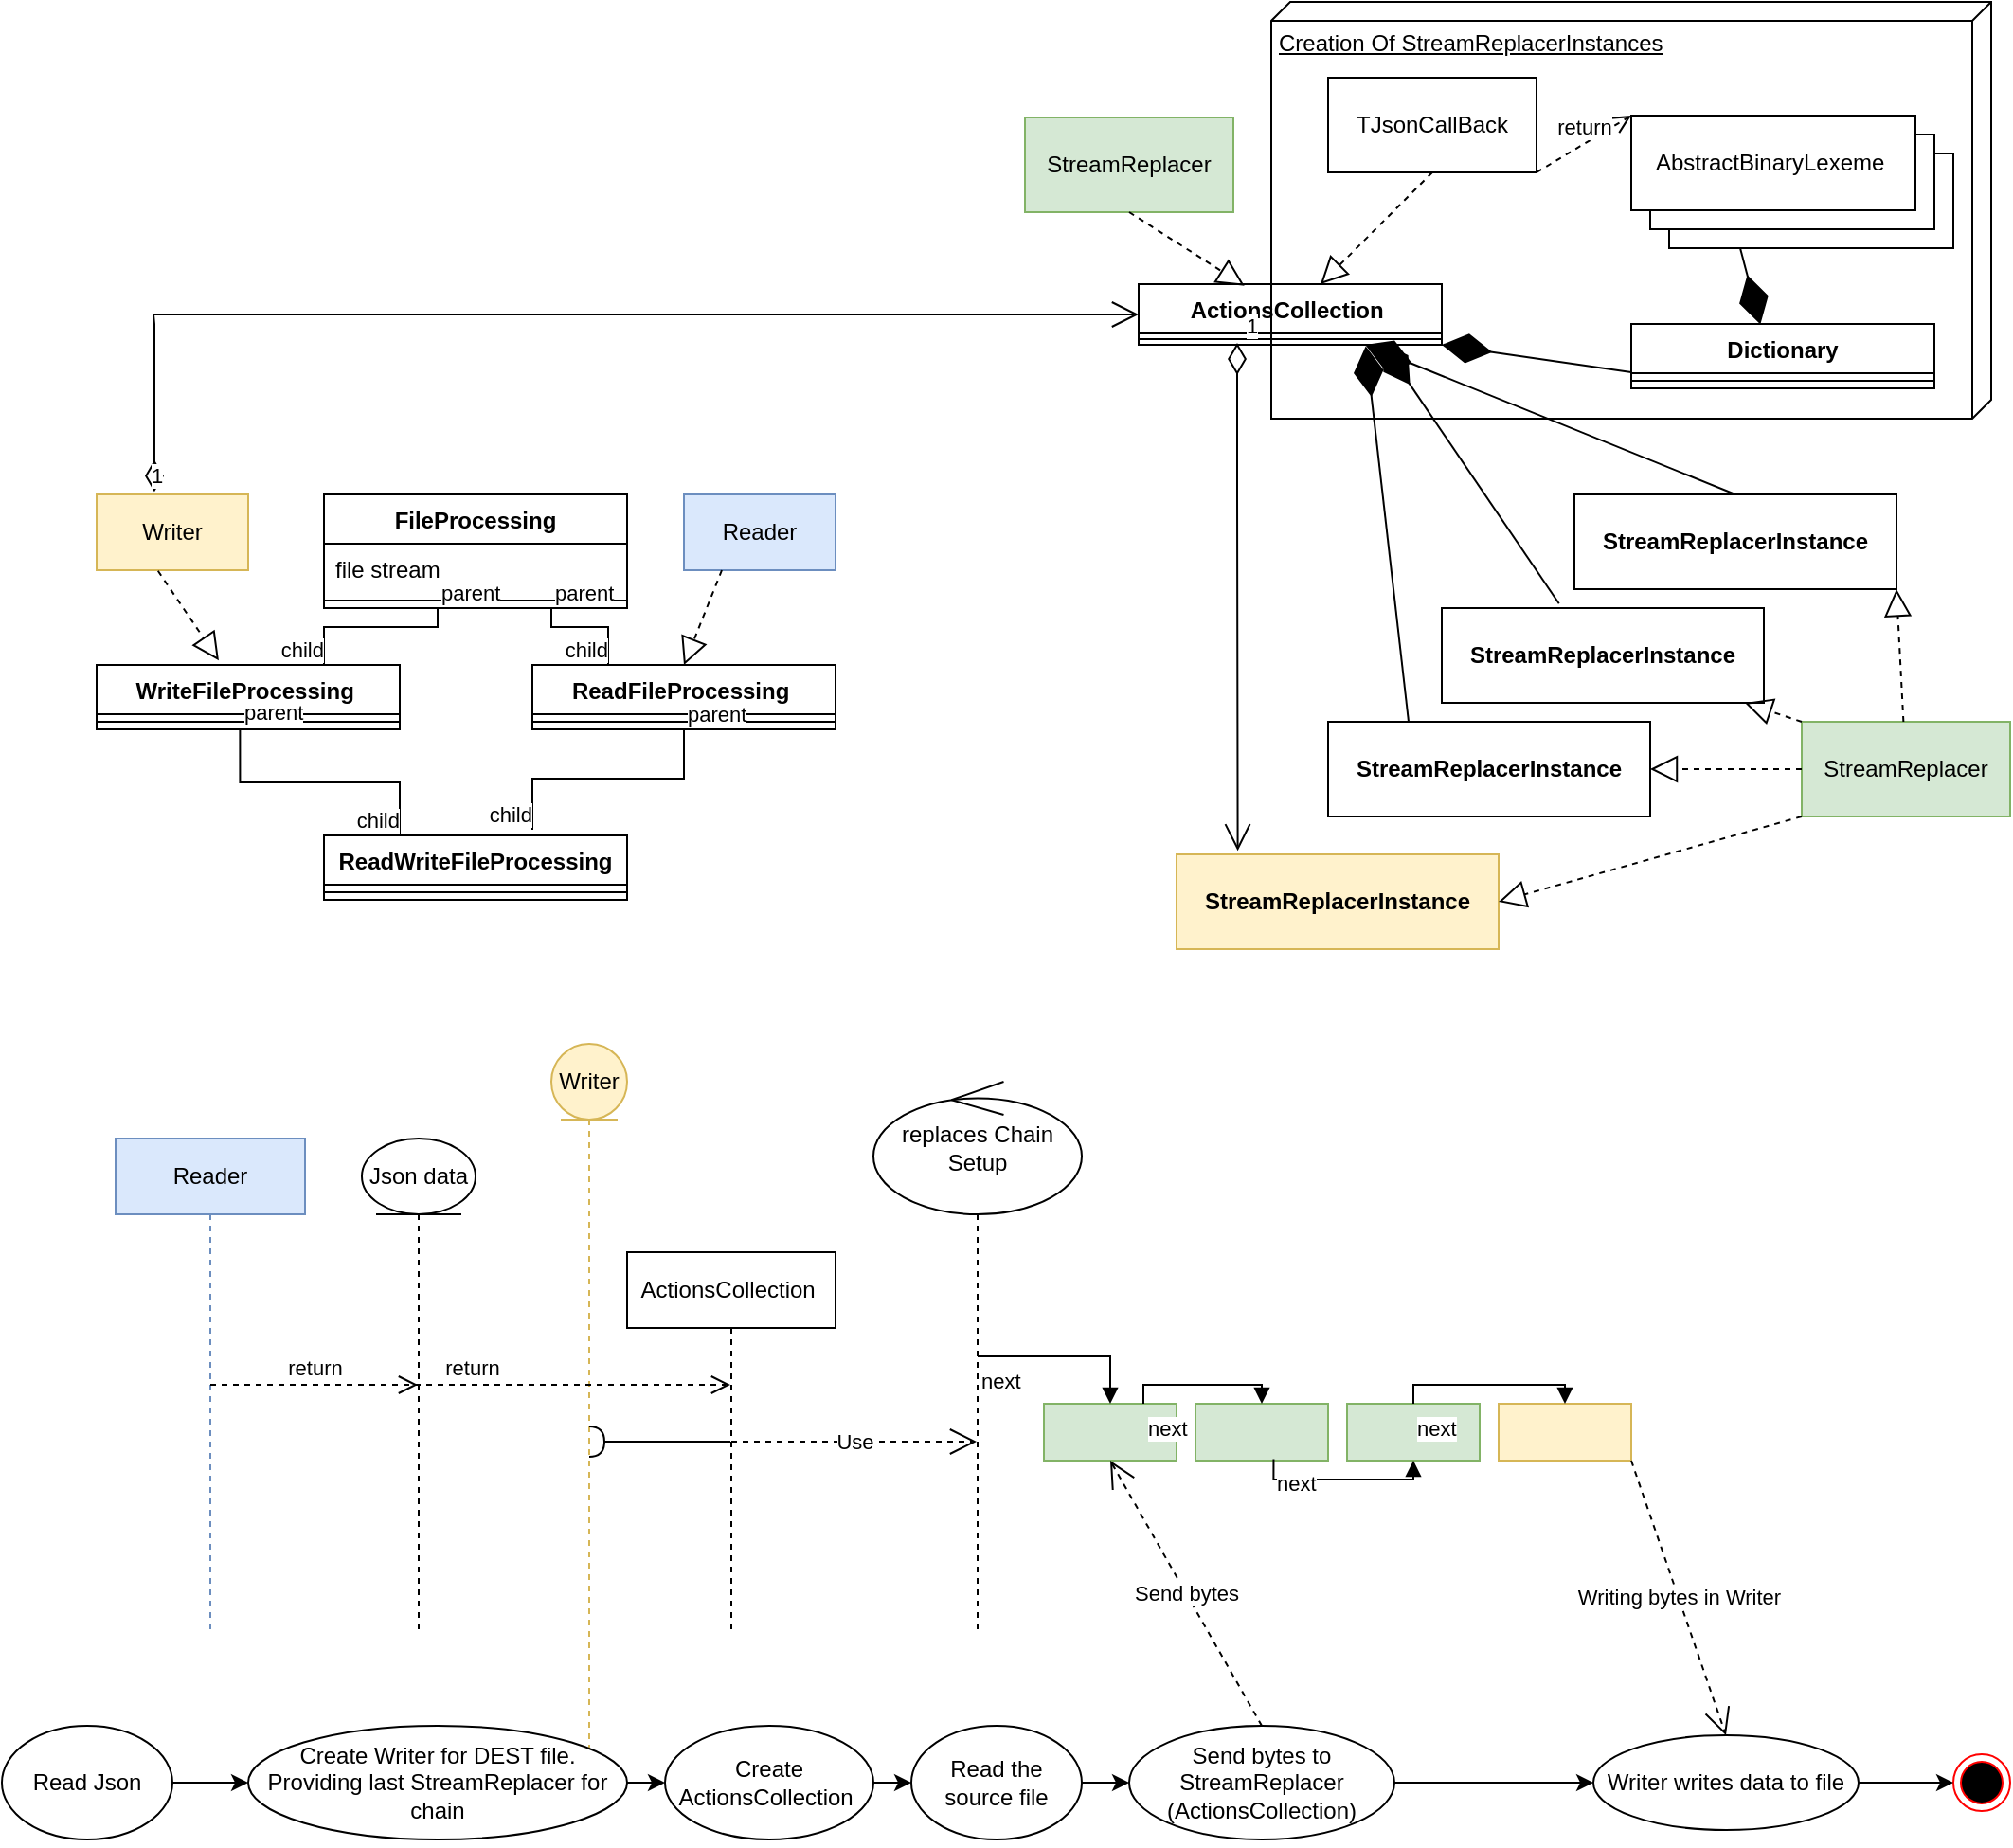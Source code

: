 <mxfile version="22.1.21" type="device">
  <diagram name="Page-1" id="eM-XBLeqtALRTBNZReLJ">
    <mxGraphModel dx="2625" dy="1325" grid="1" gridSize="10" guides="1" tooltips="1" connect="1" arrows="1" fold="1" page="1" pageScale="1" pageWidth="850" pageHeight="1100" math="0" shadow="0">
      <root>
        <mxCell id="0" />
        <mxCell id="1" parent="0" />
        <mxCell id="OKsubkH73d3Ot5aWKX_9-1" value="ActionsCollection&amp;nbsp;" style="swimlane;fontStyle=1;align=center;verticalAlign=top;childLayout=stackLayout;horizontal=1;startSize=26;horizontalStack=0;resizeParent=1;resizeParentMax=0;resizeLast=0;collapsible=1;marginBottom=0;whiteSpace=wrap;html=1;" vertex="1" parent="1">
          <mxGeometry x="650" y="209" width="160" height="32" as="geometry" />
        </mxCell>
        <mxCell id="OKsubkH73d3Ot5aWKX_9-3" value="" style="line;strokeWidth=1;fillColor=none;align=left;verticalAlign=middle;spacingTop=-1;spacingLeft=3;spacingRight=3;rotatable=0;labelPosition=right;points=[];portConstraint=eastwest;strokeColor=inherit;" vertex="1" parent="OKsubkH73d3Ot5aWKX_9-1">
          <mxGeometry y="26" width="160" height="6" as="geometry" />
        </mxCell>
        <mxCell id="OKsubkH73d3Ot5aWKX_9-54" value="FileProcessing" style="swimlane;fontStyle=1;align=center;verticalAlign=top;childLayout=stackLayout;horizontal=1;startSize=26;horizontalStack=0;resizeParent=1;resizeParentMax=0;resizeLast=0;collapsible=1;marginBottom=0;whiteSpace=wrap;html=1;" vertex="1" parent="1">
          <mxGeometry x="220" y="320" width="160" height="60" as="geometry" />
        </mxCell>
        <mxCell id="OKsubkH73d3Ot5aWKX_9-55" value="file stream" style="text;strokeColor=none;fillColor=none;align=left;verticalAlign=top;spacingLeft=4;spacingRight=4;overflow=hidden;rotatable=0;points=[[0,0.5],[1,0.5]];portConstraint=eastwest;whiteSpace=wrap;html=1;" vertex="1" parent="OKsubkH73d3Ot5aWKX_9-54">
          <mxGeometry y="26" width="160" height="26" as="geometry" />
        </mxCell>
        <mxCell id="OKsubkH73d3Ot5aWKX_9-56" value="" style="line;strokeWidth=1;fillColor=none;align=left;verticalAlign=middle;spacingTop=-1;spacingLeft=3;spacingRight=3;rotatable=0;labelPosition=right;points=[];portConstraint=eastwest;strokeColor=inherit;" vertex="1" parent="OKsubkH73d3Ot5aWKX_9-54">
          <mxGeometry y="52" width="160" height="8" as="geometry" />
        </mxCell>
        <mxCell id="OKsubkH73d3Ot5aWKX_9-5" value="StreamReplacer" style="html=1;whiteSpace=wrap;fillColor=#d5e8d4;strokeColor=#82b366;" vertex="1" parent="1">
          <mxGeometry x="590" y="121" width="110" height="50" as="geometry" />
        </mxCell>
        <mxCell id="OKsubkH73d3Ot5aWKX_9-6" value="TJsonCallBack" style="html=1;whiteSpace=wrap;" vertex="1" parent="1">
          <mxGeometry x="750" y="100" width="110" height="50" as="geometry" />
        </mxCell>
        <mxCell id="OKsubkH73d3Ot5aWKX_9-11" value="Writer" style="html=1;whiteSpace=wrap;fillColor=#fff2cc;strokeColor=#d6b656;" vertex="1" parent="1">
          <mxGeometry x="100" y="320" width="80" height="40" as="geometry" />
        </mxCell>
        <mxCell id="OKsubkH73d3Ot5aWKX_9-12" value="Reader" style="html=1;whiteSpace=wrap;fillColor=#dae8fc;strokeColor=#6c8ebf;" vertex="1" parent="1">
          <mxGeometry x="410" y="320" width="80" height="40" as="geometry" />
        </mxCell>
        <mxCell id="OKsubkH73d3Ot5aWKX_9-17" value="ReadFileProcessing&amp;nbsp;" style="swimlane;fontStyle=1;align=center;verticalAlign=top;childLayout=stackLayout;horizontal=1;startSize=26;horizontalStack=0;resizeParent=1;resizeParentMax=0;resizeLast=0;collapsible=1;marginBottom=0;whiteSpace=wrap;html=1;" vertex="1" parent="1">
          <mxGeometry x="330" y="410" width="160" height="34" as="geometry" />
        </mxCell>
        <mxCell id="OKsubkH73d3Ot5aWKX_9-19" value="" style="line;strokeWidth=1;fillColor=none;align=left;verticalAlign=middle;spacingTop=-1;spacingLeft=3;spacingRight=3;rotatable=0;labelPosition=right;points=[];portConstraint=eastwest;strokeColor=inherit;" vertex="1" parent="OKsubkH73d3Ot5aWKX_9-17">
          <mxGeometry y="26" width="160" height="8" as="geometry" />
        </mxCell>
        <mxCell id="OKsubkH73d3Ot5aWKX_9-21" value="WriteFileProcessing&amp;nbsp;" style="swimlane;fontStyle=1;align=center;verticalAlign=top;childLayout=stackLayout;horizontal=1;startSize=26;horizontalStack=0;resizeParent=1;resizeParentMax=0;resizeLast=0;collapsible=1;marginBottom=0;whiteSpace=wrap;html=1;" vertex="1" parent="1">
          <mxGeometry x="100" y="410" width="160" height="34" as="geometry" />
        </mxCell>
        <mxCell id="OKsubkH73d3Ot5aWKX_9-22" value="" style="line;strokeWidth=1;fillColor=none;align=left;verticalAlign=middle;spacingTop=-1;spacingLeft=3;spacingRight=3;rotatable=0;labelPosition=right;points=[];portConstraint=eastwest;strokeColor=inherit;" vertex="1" parent="OKsubkH73d3Ot5aWKX_9-21">
          <mxGeometry y="26" width="160" height="8" as="geometry" />
        </mxCell>
        <mxCell id="OKsubkH73d3Ot5aWKX_9-32" value="" style="endArrow=block;dashed=1;endFill=0;endSize=12;html=1;rounded=0;exitX=0.405;exitY=1.01;exitDx=0;exitDy=0;exitPerimeter=0;entryX=0.403;entryY=-0.071;entryDx=0;entryDy=0;entryPerimeter=0;" edge="1" parent="1" source="OKsubkH73d3Ot5aWKX_9-11" target="OKsubkH73d3Ot5aWKX_9-21">
          <mxGeometry width="160" relative="1" as="geometry">
            <mxPoint x="30" y="420" as="sourcePoint" />
            <mxPoint x="190" y="420" as="targetPoint" />
          </mxGeometry>
        </mxCell>
        <mxCell id="OKsubkH73d3Ot5aWKX_9-33" value="" style="endArrow=block;dashed=1;endFill=0;endSize=12;html=1;rounded=0;exitX=0.25;exitY=1;exitDx=0;exitDy=0;entryX=0.5;entryY=0;entryDx=0;entryDy=0;" edge="1" parent="1" source="OKsubkH73d3Ot5aWKX_9-12" target="OKsubkH73d3Ot5aWKX_9-17">
          <mxGeometry width="160" relative="1" as="geometry">
            <mxPoint x="30" y="420" as="sourcePoint" />
            <mxPoint x="190" y="420" as="targetPoint" />
          </mxGeometry>
        </mxCell>
        <mxCell id="OKsubkH73d3Ot5aWKX_9-36" value="ReadWriteFileProcessing" style="swimlane;fontStyle=1;align=center;verticalAlign=top;childLayout=stackLayout;horizontal=1;startSize=26;horizontalStack=0;resizeParent=1;resizeParentMax=0;resizeLast=0;collapsible=1;marginBottom=0;whiteSpace=wrap;html=1;" vertex="1" parent="1">
          <mxGeometry x="220" y="500" width="160" height="34" as="geometry" />
        </mxCell>
        <mxCell id="OKsubkH73d3Ot5aWKX_9-37" value="" style="line;strokeWidth=1;fillColor=none;align=left;verticalAlign=middle;spacingTop=-1;spacingLeft=3;spacingRight=3;rotatable=0;labelPosition=right;points=[];portConstraint=eastwest;strokeColor=inherit;" vertex="1" parent="OKsubkH73d3Ot5aWKX_9-36">
          <mxGeometry y="26" width="160" height="8" as="geometry" />
        </mxCell>
        <mxCell id="OKsubkH73d3Ot5aWKX_9-39" value="" style="endArrow=none;html=1;edgeStyle=orthogonalEdgeStyle;rounded=0;exitX=0.473;exitY=0.95;exitDx=0;exitDy=0;exitPerimeter=0;" edge="1" parent="1" source="OKsubkH73d3Ot5aWKX_9-22">
          <mxGeometry relative="1" as="geometry">
            <mxPoint x="30" y="420" as="sourcePoint" />
            <mxPoint x="260" y="500" as="targetPoint" />
            <Array as="points">
              <mxPoint x="176" y="472" />
              <mxPoint x="260" y="472" />
              <mxPoint x="260" y="500" />
            </Array>
          </mxGeometry>
        </mxCell>
        <mxCell id="OKsubkH73d3Ot5aWKX_9-40" value="parent" style="edgeLabel;resizable=0;html=1;align=left;verticalAlign=bottom;" connectable="0" vertex="1" parent="OKsubkH73d3Ot5aWKX_9-39">
          <mxGeometry x="-1" relative="1" as="geometry" />
        </mxCell>
        <mxCell id="OKsubkH73d3Ot5aWKX_9-41" value="child" style="edgeLabel;resizable=0;html=1;align=right;verticalAlign=bottom;" connectable="0" vertex="1" parent="OKsubkH73d3Ot5aWKX_9-39">
          <mxGeometry x="1" relative="1" as="geometry" />
        </mxCell>
        <mxCell id="OKsubkH73d3Ot5aWKX_9-42" value="" style="endArrow=none;html=1;edgeStyle=orthogonalEdgeStyle;rounded=0;exitX=0.5;exitY=1;exitDx=0;exitDy=0;" edge="1" parent="1" source="OKsubkH73d3Ot5aWKX_9-17">
          <mxGeometry relative="1" as="geometry">
            <mxPoint x="186" y="454" as="sourcePoint" />
            <mxPoint x="330" y="497" as="targetPoint" />
            <Array as="points">
              <mxPoint x="410" y="470" />
              <mxPoint x="330" y="470" />
              <mxPoint x="330" y="497" />
            </Array>
          </mxGeometry>
        </mxCell>
        <mxCell id="OKsubkH73d3Ot5aWKX_9-43" value="parent" style="edgeLabel;resizable=0;html=1;align=left;verticalAlign=bottom;" connectable="0" vertex="1" parent="OKsubkH73d3Ot5aWKX_9-42">
          <mxGeometry x="-1" relative="1" as="geometry" />
        </mxCell>
        <mxCell id="OKsubkH73d3Ot5aWKX_9-44" value="child" style="edgeLabel;resizable=0;html=1;align=right;verticalAlign=bottom;" connectable="0" vertex="1" parent="OKsubkH73d3Ot5aWKX_9-42">
          <mxGeometry x="1" relative="1" as="geometry" />
        </mxCell>
        <mxCell id="OKsubkH73d3Ot5aWKX_9-48" value="" style="endArrow=none;html=1;edgeStyle=orthogonalEdgeStyle;rounded=0;entryX=0.75;entryY=0;entryDx=0;entryDy=0;" edge="1" parent="1" target="OKsubkH73d3Ot5aWKX_9-21">
          <mxGeometry relative="1" as="geometry">
            <mxPoint x="280" y="380" as="sourcePoint" />
            <mxPoint x="280" y="380" as="targetPoint" />
            <Array as="points">
              <mxPoint x="280" y="390" />
              <mxPoint x="220" y="390" />
            </Array>
          </mxGeometry>
        </mxCell>
        <mxCell id="OKsubkH73d3Ot5aWKX_9-49" value="parent" style="edgeLabel;resizable=0;html=1;align=left;verticalAlign=bottom;" connectable="0" vertex="1" parent="OKsubkH73d3Ot5aWKX_9-48">
          <mxGeometry x="-1" relative="1" as="geometry" />
        </mxCell>
        <mxCell id="OKsubkH73d3Ot5aWKX_9-50" value="child" style="edgeLabel;resizable=0;html=1;align=right;verticalAlign=bottom;" connectable="0" vertex="1" parent="OKsubkH73d3Ot5aWKX_9-48">
          <mxGeometry x="1" relative="1" as="geometry" />
        </mxCell>
        <mxCell id="OKsubkH73d3Ot5aWKX_9-51" value="" style="endArrow=none;html=1;edgeStyle=orthogonalEdgeStyle;rounded=0;entryX=0.25;entryY=0;entryDx=0;entryDy=0;exitX=0.75;exitY=1;exitDx=0;exitDy=0;" edge="1" parent="1" source="OKsubkH73d3Ot5aWKX_9-54" target="OKsubkH73d3Ot5aWKX_9-17">
          <mxGeometry relative="1" as="geometry">
            <mxPoint x="330" y="360" as="sourcePoint" />
            <mxPoint x="230" y="420" as="targetPoint" />
            <Array as="points">
              <mxPoint x="340" y="390" />
              <mxPoint x="370" y="390" />
            </Array>
          </mxGeometry>
        </mxCell>
        <mxCell id="OKsubkH73d3Ot5aWKX_9-52" value="parent" style="edgeLabel;resizable=0;html=1;align=left;verticalAlign=bottom;" connectable="0" vertex="1" parent="OKsubkH73d3Ot5aWKX_9-51">
          <mxGeometry x="-1" relative="1" as="geometry" />
        </mxCell>
        <mxCell id="OKsubkH73d3Ot5aWKX_9-53" value="child" style="edgeLabel;resizable=0;html=1;align=right;verticalAlign=bottom;" connectable="0" vertex="1" parent="OKsubkH73d3Ot5aWKX_9-51">
          <mxGeometry x="1" relative="1" as="geometry" />
        </mxCell>
        <mxCell id="OKsubkH73d3Ot5aWKX_9-58" value="" style="endArrow=block;dashed=1;endFill=0;endSize=12;html=1;rounded=0;exitX=0.5;exitY=1;exitDx=0;exitDy=0;" edge="1" parent="1" source="OKsubkH73d3Ot5aWKX_9-6" target="OKsubkH73d3Ot5aWKX_9-1">
          <mxGeometry width="160" relative="1" as="geometry">
            <mxPoint x="82" y="110" as="sourcePoint" />
            <mxPoint x="114" y="158" as="targetPoint" />
          </mxGeometry>
        </mxCell>
        <mxCell id="OKsubkH73d3Ot5aWKX_9-59" value="" style="endArrow=block;dashed=1;endFill=0;endSize=12;html=1;rounded=0;exitX=0.5;exitY=1;exitDx=0;exitDy=0;entryX=0.349;entryY=0.026;entryDx=0;entryDy=0;entryPerimeter=0;" edge="1" parent="1" source="OKsubkH73d3Ot5aWKX_9-5" target="OKsubkH73d3Ot5aWKX_9-1">
          <mxGeometry width="160" relative="1" as="geometry">
            <mxPoint x="635" y="160" as="sourcePoint" />
            <mxPoint x="709" y="200" as="targetPoint" />
          </mxGeometry>
        </mxCell>
        <mxCell id="OKsubkH73d3Ot5aWKX_9-61" value="return" style="html=1;verticalAlign=bottom;endArrow=open;dashed=1;endSize=8;curved=0;rounded=0;exitX=1;exitY=1;exitDx=0;exitDy=0;entryX=0;entryY=0;entryDx=0;entryDy=0;" edge="1" parent="1" source="OKsubkH73d3Ot5aWKX_9-6" target="OKsubkH73d3Ot5aWKX_9-60">
          <mxGeometry relative="1" as="geometry">
            <mxPoint x="670" y="170" as="sourcePoint" />
            <mxPoint x="590" y="170" as="targetPoint" />
          </mxGeometry>
        </mxCell>
        <mxCell id="OKsubkH73d3Ot5aWKX_9-64" value="" style="group" vertex="1" connectable="0" parent="1">
          <mxGeometry x="910" y="120" width="170" height="70" as="geometry" />
        </mxCell>
        <mxCell id="OKsubkH73d3Ot5aWKX_9-63" value="AbstractBinaryLexeme&amp;nbsp;" style="html=1;whiteSpace=wrap;" vertex="1" parent="OKsubkH73d3Ot5aWKX_9-64">
          <mxGeometry x="20" y="20" width="150" height="50" as="geometry" />
        </mxCell>
        <mxCell id="OKsubkH73d3Ot5aWKX_9-62" value="AbstractBinaryLexeme&amp;nbsp;" style="html=1;whiteSpace=wrap;" vertex="1" parent="OKsubkH73d3Ot5aWKX_9-64">
          <mxGeometry x="10" y="10" width="150" height="50" as="geometry" />
        </mxCell>
        <mxCell id="OKsubkH73d3Ot5aWKX_9-60" value="AbstractBinaryLexeme&amp;nbsp;" style="html=1;whiteSpace=wrap;" vertex="1" parent="OKsubkH73d3Ot5aWKX_9-64">
          <mxGeometry width="150" height="50" as="geometry" />
        </mxCell>
        <mxCell id="OKsubkH73d3Ot5aWKX_9-65" value="" style="endArrow=diamondThin;endFill=1;endSize=24;html=1;rounded=0;entryX=1;entryY=1;entryDx=0;entryDy=0;exitX=0;exitY=0.75;exitDx=0;exitDy=0;" edge="1" parent="1" source="OKsubkH73d3Ot5aWKX_9-118" target="OKsubkH73d3Ot5aWKX_9-1">
          <mxGeometry width="160" relative="1" as="geometry">
            <mxPoint x="660" y="290" as="sourcePoint" />
            <mxPoint x="820" y="290" as="targetPoint" />
          </mxGeometry>
        </mxCell>
        <mxCell id="OKsubkH73d3Ot5aWKX_9-67" value="Creation Of StreamReplacerInstances" style="verticalAlign=top;align=left;spacingTop=8;spacingLeft=2;spacingRight=12;shape=cube;size=10;direction=south;fontStyle=4;html=1;whiteSpace=wrap;fillColor=none;" vertex="1" parent="1">
          <mxGeometry x="720" y="60" width="380" height="220" as="geometry" />
        </mxCell>
        <mxCell id="OKsubkH73d3Ot5aWKX_9-68" value="" style="endArrow=diamondThin;endFill=1;endSize=24;html=1;rounded=0;exitX=0.5;exitY=0;exitDx=0;exitDy=0;" edge="1" parent="1" source="OKsubkH73d3Ot5aWKX_9-69" target="OKsubkH73d3Ot5aWKX_9-1">
          <mxGeometry width="160" relative="1" as="geometry">
            <mxPoint x="580" y="410" as="sourcePoint" />
            <mxPoint x="710" y="290" as="targetPoint" />
          </mxGeometry>
        </mxCell>
        <mxCell id="OKsubkH73d3Ot5aWKX_9-69" value="&lt;p style=&quot;margin:0px;margin-top:4px;text-align:center;&quot;&gt;&lt;br&gt;&lt;b&gt;StreamReplacerInstance&lt;/b&gt;&lt;/p&gt;&lt;p style=&quot;margin:0px;margin-top:4px;text-align:center;&quot;&gt;&lt;b&gt;&lt;br&gt;&lt;/b&gt;&lt;/p&gt;" style="verticalAlign=top;align=left;overflow=fill;fontSize=12;fontFamily=Helvetica;html=1;whiteSpace=wrap;" vertex="1" parent="1">
          <mxGeometry x="880" y="320" width="170" height="50" as="geometry" />
        </mxCell>
        <mxCell id="OKsubkH73d3Ot5aWKX_9-71" value="&lt;p style=&quot;margin:0px;margin-top:4px;text-align:center;&quot;&gt;&lt;br&gt;&lt;b&gt;StreamReplacerInstance&lt;/b&gt;&lt;/p&gt;&lt;p style=&quot;margin:0px;margin-top:4px;text-align:center;&quot;&gt;&lt;b&gt;&lt;br&gt;&lt;/b&gt;&lt;/p&gt;" style="verticalAlign=top;align=left;overflow=fill;fontSize=12;fontFamily=Helvetica;html=1;whiteSpace=wrap;" vertex="1" parent="1">
          <mxGeometry x="810" y="380" width="170" height="50" as="geometry" />
        </mxCell>
        <mxCell id="OKsubkH73d3Ot5aWKX_9-72" value="&lt;p style=&quot;margin:0px;margin-top:4px;text-align:center;&quot;&gt;&lt;br&gt;&lt;b&gt;StreamReplacerInstance&lt;/b&gt;&lt;/p&gt;&lt;p style=&quot;margin:0px;margin-top:4px;text-align:center;&quot;&gt;&lt;b&gt;&lt;br&gt;&lt;/b&gt;&lt;/p&gt;" style="verticalAlign=top;align=left;overflow=fill;fontSize=12;fontFamily=Helvetica;html=1;whiteSpace=wrap;" vertex="1" parent="1">
          <mxGeometry x="750" y="440" width="170" height="50" as="geometry" />
        </mxCell>
        <mxCell id="OKsubkH73d3Ot5aWKX_9-73" value="" style="endArrow=diamondThin;endFill=1;endSize=24;html=1;rounded=0;exitX=0.364;exitY=-0.047;exitDx=0;exitDy=0;exitPerimeter=0;entryX=0.801;entryY=0.804;entryDx=0;entryDy=0;entryPerimeter=0;" edge="1" parent="1" source="OKsubkH73d3Ot5aWKX_9-71" target="OKsubkH73d3Ot5aWKX_9-3">
          <mxGeometry width="160" relative="1" as="geometry">
            <mxPoint x="963" y="298" as="sourcePoint" />
            <mxPoint x="760" y="220" as="targetPoint" />
          </mxGeometry>
        </mxCell>
        <mxCell id="OKsubkH73d3Ot5aWKX_9-74" value="" style="endArrow=diamondThin;endFill=1;endSize=24;html=1;rounded=0;exitX=0.25;exitY=0;exitDx=0;exitDy=0;entryX=0.749;entryY=1.118;entryDx=0;entryDy=0;entryPerimeter=0;" edge="1" parent="1" source="OKsubkH73d3Ot5aWKX_9-72" target="OKsubkH73d3Ot5aWKX_9-3">
          <mxGeometry width="160" relative="1" as="geometry">
            <mxPoint x="590" y="168.33" as="sourcePoint" />
            <mxPoint x="705" y="221.997" as="targetPoint" />
          </mxGeometry>
        </mxCell>
        <mxCell id="OKsubkH73d3Ot5aWKX_9-76" value="StreamReplacer" style="html=1;whiteSpace=wrap;fillColor=#d5e8d4;strokeColor=#82b366;" vertex="1" parent="1">
          <mxGeometry x="1000" y="440" width="110" height="50" as="geometry" />
        </mxCell>
        <mxCell id="OKsubkH73d3Ot5aWKX_9-77" value="" style="endArrow=block;dashed=1;endFill=0;endSize=12;html=1;rounded=0;exitX=0;exitY=0.5;exitDx=0;exitDy=0;" edge="1" parent="1" source="OKsubkH73d3Ot5aWKX_9-76" target="OKsubkH73d3Ot5aWKX_9-72">
          <mxGeometry width="160" relative="1" as="geometry">
            <mxPoint x="655" y="181" as="sourcePoint" />
            <mxPoint x="716" y="220" as="targetPoint" />
          </mxGeometry>
        </mxCell>
        <mxCell id="OKsubkH73d3Ot5aWKX_9-78" value="" style="endArrow=block;dashed=1;endFill=0;endSize=12;html=1;rounded=0;exitX=0;exitY=0;exitDx=0;exitDy=0;" edge="1" parent="1" source="OKsubkH73d3Ot5aWKX_9-76" target="OKsubkH73d3Ot5aWKX_9-71">
          <mxGeometry width="160" relative="1" as="geometry">
            <mxPoint x="1010" y="475" as="sourcePoint" />
            <mxPoint x="930" y="475" as="targetPoint" />
          </mxGeometry>
        </mxCell>
        <mxCell id="OKsubkH73d3Ot5aWKX_9-79" value="" style="endArrow=block;dashed=1;endFill=0;endSize=12;html=1;rounded=0;entryX=1;entryY=1;entryDx=0;entryDy=0;" edge="1" parent="1" source="OKsubkH73d3Ot5aWKX_9-76" target="OKsubkH73d3Ot5aWKX_9-69">
          <mxGeometry width="160" relative="1" as="geometry">
            <mxPoint x="1020" y="485" as="sourcePoint" />
            <mxPoint x="940" y="485" as="targetPoint" />
          </mxGeometry>
        </mxCell>
        <mxCell id="OKsubkH73d3Ot5aWKX_9-81" value="1" style="endArrow=open;html=1;endSize=12;startArrow=diamondThin;startSize=14;startFill=0;edgeStyle=orthogonalEdgeStyle;align=left;verticalAlign=bottom;rounded=0;entryX=0;entryY=0.5;entryDx=0;entryDy=0;exitX=0.381;exitY=-0.033;exitDx=0;exitDy=0;exitPerimeter=0;" edge="1" parent="1" source="OKsubkH73d3Ot5aWKX_9-11" target="OKsubkH73d3Ot5aWKX_9-1">
          <mxGeometry x="-1" y="3" relative="1" as="geometry">
            <mxPoint x="130" y="280" as="sourcePoint" />
            <mxPoint x="520" y="390" as="targetPoint" />
            <Array as="points">
              <mxPoint x="131" y="230" />
              <mxPoint x="130" y="230" />
              <mxPoint x="130" y="225" />
            </Array>
          </mxGeometry>
        </mxCell>
        <mxCell id="OKsubkH73d3Ot5aWKX_9-82" value="&lt;p style=&quot;margin:0px;margin-top:4px;text-align:center;&quot;&gt;&lt;br&gt;&lt;b&gt;StreamReplacerInstance&lt;/b&gt;&lt;/p&gt;&lt;p style=&quot;margin:0px;margin-top:4px;text-align:center;&quot;&gt;&lt;b&gt;&lt;br&gt;&lt;/b&gt;&lt;/p&gt;" style="verticalAlign=top;align=left;overflow=fill;fontSize=12;fontFamily=Helvetica;html=1;whiteSpace=wrap;fillColor=#fff2cc;strokeColor=#d6b656;" vertex="1" parent="1">
          <mxGeometry x="670" y="510" width="170" height="50" as="geometry" />
        </mxCell>
        <mxCell id="OKsubkH73d3Ot5aWKX_9-83" value="1" style="endArrow=open;html=1;endSize=12;startArrow=diamondThin;startSize=14;startFill=0;edgeStyle=orthogonalEdgeStyle;align=left;verticalAlign=bottom;rounded=0;entryX=0.19;entryY=-0.037;entryDx=0;entryDy=0;entryPerimeter=0;" edge="1" parent="1" target="OKsubkH73d3Ot5aWKX_9-82">
          <mxGeometry x="-1" y="3" relative="1" as="geometry">
            <mxPoint x="702" y="240" as="sourcePoint" />
            <mxPoint x="660" y="235" as="targetPoint" />
            <Array as="points">
              <mxPoint x="702" y="320" />
            </Array>
          </mxGeometry>
        </mxCell>
        <mxCell id="OKsubkH73d3Ot5aWKX_9-87" value="Reader" style="shape=umlLifeline;perimeter=lifelinePerimeter;whiteSpace=wrap;html=1;container=1;dropTarget=0;collapsible=0;recursiveResize=0;outlineConnect=0;portConstraint=eastwest;newEdgeStyle={&quot;curved&quot;:0,&quot;rounded&quot;:0};fillColor=#dae8fc;strokeColor=#6c8ebf;" vertex="1" parent="1">
          <mxGeometry x="110" y="660" width="100" height="260" as="geometry" />
        </mxCell>
        <mxCell id="OKsubkH73d3Ot5aWKX_9-88" value="Json data" style="shape=umlLifeline;perimeter=lifelinePerimeter;whiteSpace=wrap;html=1;container=1;dropTarget=0;collapsible=0;recursiveResize=0;outlineConnect=0;portConstraint=eastwest;newEdgeStyle={&quot;curved&quot;:0,&quot;rounded&quot;:0};participant=umlEntity;" vertex="1" parent="1">
          <mxGeometry x="240" y="660" width="60" height="260" as="geometry" />
        </mxCell>
        <mxCell id="OKsubkH73d3Ot5aWKX_9-89" value="ActionsCollection&amp;nbsp;" style="shape=umlLifeline;perimeter=lifelinePerimeter;whiteSpace=wrap;html=1;container=1;dropTarget=0;collapsible=0;recursiveResize=0;outlineConnect=0;portConstraint=eastwest;newEdgeStyle={&quot;curved&quot;:0,&quot;rounded&quot;:0};" vertex="1" parent="1">
          <mxGeometry x="380" y="720" width="110" height="200" as="geometry" />
        </mxCell>
        <mxCell id="OKsubkH73d3Ot5aWKX_9-90" value="return" style="html=1;verticalAlign=bottom;endArrow=open;dashed=1;endSize=8;curved=0;rounded=0;" edge="1" parent="1" source="OKsubkH73d3Ot5aWKX_9-87" target="OKsubkH73d3Ot5aWKX_9-88">
          <mxGeometry relative="1" as="geometry">
            <mxPoint x="690" y="550" as="sourcePoint" />
            <mxPoint x="610" y="550" as="targetPoint" />
          </mxGeometry>
        </mxCell>
        <mxCell id="OKsubkH73d3Ot5aWKX_9-91" value="Writer" style="shape=umlLifeline;perimeter=lifelinePerimeter;whiteSpace=wrap;html=1;container=1;dropTarget=0;collapsible=0;recursiveResize=0;outlineConnect=0;portConstraint=eastwest;newEdgeStyle={&quot;curved&quot;:0,&quot;rounded&quot;:0};participant=umlEntity;fillColor=#fff2cc;strokeColor=#d6b656;" vertex="1" parent="1">
          <mxGeometry x="340" y="610" width="40" height="390" as="geometry" />
        </mxCell>
        <mxCell id="OKsubkH73d3Ot5aWKX_9-92" value="" style="rounded=0;orthogonalLoop=1;jettySize=auto;html=1;endArrow=halfCircle;endFill=0;endSize=6;strokeWidth=1;sketch=0;fontSize=12;curved=1;" edge="1" target="OKsubkH73d3Ot5aWKX_9-91" parent="1" source="OKsubkH73d3Ot5aWKX_9-89">
          <mxGeometry relative="1" as="geometry">
            <mxPoint x="665" y="555" as="sourcePoint" />
          </mxGeometry>
        </mxCell>
        <mxCell id="OKsubkH73d3Ot5aWKX_9-93" value="" style="ellipse;whiteSpace=wrap;html=1;align=center;aspect=fixed;fillColor=none;strokeColor=none;resizable=0;perimeter=centerPerimeter;rotatable=0;allowArrows=0;points=[];outlineConnect=1;" vertex="1" parent="1">
          <mxGeometry x="640" y="530" width="10" height="10" as="geometry" />
        </mxCell>
        <mxCell id="OKsubkH73d3Ot5aWKX_9-94" value="return" style="html=1;verticalAlign=bottom;endArrow=open;dashed=1;endSize=8;curved=0;rounded=0;" edge="1" parent="1" source="OKsubkH73d3Ot5aWKX_9-87" target="OKsubkH73d3Ot5aWKX_9-89">
          <mxGeometry relative="1" as="geometry">
            <mxPoint x="690" y="550" as="sourcePoint" />
            <mxPoint x="610" y="550" as="targetPoint" />
          </mxGeometry>
        </mxCell>
        <mxCell id="OKsubkH73d3Ot5aWKX_9-95" value="replaces Chain Setup&lt;br&gt;" style="shape=umlLifeline;perimeter=lifelinePerimeter;whiteSpace=wrap;html=1;container=1;dropTarget=0;collapsible=0;recursiveResize=0;outlineConnect=0;portConstraint=eastwest;newEdgeStyle={&quot;curved&quot;:0,&quot;rounded&quot;:0};participant=umlControl;size=70;" vertex="1" parent="1">
          <mxGeometry x="510" y="630" width="110" height="290" as="geometry" />
        </mxCell>
        <mxCell id="OKsubkH73d3Ot5aWKX_9-96" value="Use" style="endArrow=open;endSize=12;dashed=1;html=1;rounded=0;" edge="1" parent="1" source="OKsubkH73d3Ot5aWKX_9-89" target="OKsubkH73d3Ot5aWKX_9-95">
          <mxGeometry width="160" relative="1" as="geometry">
            <mxPoint x="570" y="550" as="sourcePoint" />
            <mxPoint x="730" y="550" as="targetPoint" />
          </mxGeometry>
        </mxCell>
        <mxCell id="OKsubkH73d3Ot5aWKX_9-97" value="" style="html=1;whiteSpace=wrap;fillColor=#d5e8d4;strokeColor=#82b366;" vertex="1" parent="1">
          <mxGeometry x="600" y="800" width="70" height="30" as="geometry" />
        </mxCell>
        <mxCell id="OKsubkH73d3Ot5aWKX_9-99" value="" style="html=1;whiteSpace=wrap;fillColor=#d5e8d4;strokeColor=#82b366;" vertex="1" parent="1">
          <mxGeometry x="680" y="800" width="70" height="30" as="geometry" />
        </mxCell>
        <mxCell id="OKsubkH73d3Ot5aWKX_9-100" value="" style="html=1;whiteSpace=wrap;fillColor=#d5e8d4;strokeColor=#82b366;" vertex="1" parent="1">
          <mxGeometry x="760" y="800" width="70" height="30" as="geometry" />
        </mxCell>
        <mxCell id="OKsubkH73d3Ot5aWKX_9-104" value="" style="html=1;whiteSpace=wrap;fillColor=#fff2cc;strokeColor=#d6b656;" vertex="1" parent="1">
          <mxGeometry x="840" y="800" width="70" height="30" as="geometry" />
        </mxCell>
        <mxCell id="OKsubkH73d3Ot5aWKX_9-106" value="next" style="endArrow=block;endFill=1;html=1;edgeStyle=orthogonalEdgeStyle;align=left;verticalAlign=top;rounded=0;entryX=0.5;entryY=0;entryDx=0;entryDy=0;" edge="1" parent="1" source="OKsubkH73d3Ot5aWKX_9-95" target="OKsubkH73d3Ot5aWKX_9-97">
          <mxGeometry x="-1" relative="1" as="geometry">
            <mxPoint x="420" y="740" as="sourcePoint" />
            <mxPoint x="580" y="740" as="targetPoint" />
          </mxGeometry>
        </mxCell>
        <mxCell id="OKsubkH73d3Ot5aWKX_9-108" value="next" style="endArrow=block;endFill=1;html=1;edgeStyle=orthogonalEdgeStyle;align=left;verticalAlign=top;rounded=0;entryX=0.5;entryY=0;entryDx=0;entryDy=0;exitX=0.75;exitY=0;exitDx=0;exitDy=0;" edge="1" parent="1" source="OKsubkH73d3Ot5aWKX_9-97" target="OKsubkH73d3Ot5aWKX_9-99">
          <mxGeometry x="-1" relative="1" as="geometry">
            <mxPoint x="575" y="785" as="sourcePoint" />
            <mxPoint x="645" y="810" as="targetPoint" />
          </mxGeometry>
        </mxCell>
        <mxCell id="OKsubkH73d3Ot5aWKX_9-110" value="next" style="endArrow=block;endFill=1;html=1;edgeStyle=orthogonalEdgeStyle;align=left;verticalAlign=top;rounded=0;entryX=0.5;entryY=1;entryDx=0;entryDy=0;exitX=0.589;exitY=0.974;exitDx=0;exitDy=0;exitPerimeter=0;" edge="1" parent="1" source="OKsubkH73d3Ot5aWKX_9-99" target="OKsubkH73d3Ot5aWKX_9-100">
          <mxGeometry x="-1" relative="1" as="geometry">
            <mxPoint x="585" y="795" as="sourcePoint" />
            <mxPoint x="655" y="820" as="targetPoint" />
          </mxGeometry>
        </mxCell>
        <mxCell id="OKsubkH73d3Ot5aWKX_9-112" value="next" style="endArrow=block;endFill=1;html=1;edgeStyle=orthogonalEdgeStyle;align=left;verticalAlign=top;rounded=0;entryX=0.5;entryY=0;entryDx=0;entryDy=0;exitX=0.5;exitY=0;exitDx=0;exitDy=0;" edge="1" parent="1" source="OKsubkH73d3Ot5aWKX_9-100" target="OKsubkH73d3Ot5aWKX_9-104">
          <mxGeometry x="-1" relative="1" as="geometry">
            <mxPoint x="663" y="810" as="sourcePoint" />
            <mxPoint x="725" y="810" as="targetPoint" />
          </mxGeometry>
        </mxCell>
        <mxCell id="OKsubkH73d3Ot5aWKX_9-127" style="edgeStyle=orthogonalEdgeStyle;rounded=0;orthogonalLoop=1;jettySize=auto;html=1;entryX=0;entryY=0.5;entryDx=0;entryDy=0;" edge="1" parent="1" source="OKsubkH73d3Ot5aWKX_9-114" target="OKsubkH73d3Ot5aWKX_9-115">
          <mxGeometry relative="1" as="geometry" />
        </mxCell>
        <mxCell id="OKsubkH73d3Ot5aWKX_9-114" value="Read Json" style="ellipse;whiteSpace=wrap;html=1;" vertex="1" parent="1">
          <mxGeometry x="50" y="970" width="90" height="60" as="geometry" />
        </mxCell>
        <mxCell id="OKsubkH73d3Ot5aWKX_9-129" style="edgeStyle=orthogonalEdgeStyle;rounded=0;orthogonalLoop=1;jettySize=auto;html=1;exitX=1;exitY=0.5;exitDx=0;exitDy=0;entryX=0;entryY=0.5;entryDx=0;entryDy=0;" edge="1" parent="1" source="OKsubkH73d3Ot5aWKX_9-115" target="OKsubkH73d3Ot5aWKX_9-116">
          <mxGeometry relative="1" as="geometry" />
        </mxCell>
        <mxCell id="OKsubkH73d3Ot5aWKX_9-115" value="Create Writer for DEST file. Providing last StreamReplacer for chain" style="ellipse;whiteSpace=wrap;html=1;" vertex="1" parent="1">
          <mxGeometry x="180" y="970" width="200" height="60" as="geometry" />
        </mxCell>
        <mxCell id="OKsubkH73d3Ot5aWKX_9-130" style="edgeStyle=orthogonalEdgeStyle;rounded=0;orthogonalLoop=1;jettySize=auto;html=1;exitX=1;exitY=0.5;exitDx=0;exitDy=0;entryX=0;entryY=0.5;entryDx=0;entryDy=0;" edge="1" parent="1" source="OKsubkH73d3Ot5aWKX_9-116" target="OKsubkH73d3Ot5aWKX_9-117">
          <mxGeometry relative="1" as="geometry" />
        </mxCell>
        <mxCell id="OKsubkH73d3Ot5aWKX_9-116" value="Create ActionsCollection&amp;nbsp;" style="ellipse;whiteSpace=wrap;html=1;" vertex="1" parent="1">
          <mxGeometry x="400" y="970" width="110" height="60" as="geometry" />
        </mxCell>
        <mxCell id="OKsubkH73d3Ot5aWKX_9-131" style="edgeStyle=orthogonalEdgeStyle;rounded=0;orthogonalLoop=1;jettySize=auto;html=1;" edge="1" parent="1" source="OKsubkH73d3Ot5aWKX_9-117" target="OKsubkH73d3Ot5aWKX_9-123">
          <mxGeometry relative="1" as="geometry" />
        </mxCell>
        <mxCell id="OKsubkH73d3Ot5aWKX_9-117" value="Read the source file" style="ellipse;whiteSpace=wrap;html=1;" vertex="1" parent="1">
          <mxGeometry x="530" y="970" width="90" height="60" as="geometry" />
        </mxCell>
        <mxCell id="OKsubkH73d3Ot5aWKX_9-118" value="Dictionary" style="swimlane;fontStyle=1;align=center;verticalAlign=top;childLayout=stackLayout;horizontal=1;startSize=26;horizontalStack=0;resizeParent=1;resizeParentMax=0;resizeLast=0;collapsible=1;marginBottom=0;whiteSpace=wrap;html=1;" vertex="1" parent="1">
          <mxGeometry x="910" y="230" width="160" height="34" as="geometry" />
        </mxCell>
        <mxCell id="OKsubkH73d3Ot5aWKX_9-119" value="" style="line;strokeWidth=1;fillColor=none;align=left;verticalAlign=middle;spacingTop=-1;spacingLeft=3;spacingRight=3;rotatable=0;labelPosition=right;points=[];portConstraint=eastwest;strokeColor=inherit;" vertex="1" parent="OKsubkH73d3Ot5aWKX_9-118">
          <mxGeometry y="26" width="160" height="8" as="geometry" />
        </mxCell>
        <mxCell id="OKsubkH73d3Ot5aWKX_9-120" value="" style="endArrow=diamondThin;endFill=1;endSize=24;html=1;rounded=0;entryX=0.426;entryY=0.007;entryDx=0;entryDy=0;entryPerimeter=0;exitX=0.25;exitY=1;exitDx=0;exitDy=0;" edge="1" parent="1" source="OKsubkH73d3Ot5aWKX_9-63" target="OKsubkH73d3Ot5aWKX_9-118">
          <mxGeometry width="160" relative="1" as="geometry">
            <mxPoint x="540" y="130" as="sourcePoint" />
            <mxPoint x="700" y="130" as="targetPoint" />
          </mxGeometry>
        </mxCell>
        <mxCell id="OKsubkH73d3Ot5aWKX_9-122" value="" style="endArrow=block;dashed=1;endFill=0;endSize=12;html=1;rounded=0;exitX=0;exitY=1;exitDx=0;exitDy=0;entryX=1;entryY=0.5;entryDx=0;entryDy=0;" edge="1" parent="1" source="OKsubkH73d3Ot5aWKX_9-76" target="OKsubkH73d3Ot5aWKX_9-82">
          <mxGeometry width="160" relative="1" as="geometry">
            <mxPoint x="1010" y="475" as="sourcePoint" />
            <mxPoint x="930" y="475" as="targetPoint" />
          </mxGeometry>
        </mxCell>
        <mxCell id="OKsubkH73d3Ot5aWKX_9-141" style="edgeStyle=orthogonalEdgeStyle;rounded=0;orthogonalLoop=1;jettySize=auto;html=1;entryX=0;entryY=0.5;entryDx=0;entryDy=0;" edge="1" parent="1" source="OKsubkH73d3Ot5aWKX_9-123" target="OKsubkH73d3Ot5aWKX_9-133">
          <mxGeometry relative="1" as="geometry" />
        </mxCell>
        <mxCell id="OKsubkH73d3Ot5aWKX_9-123" value="Send bytes to StreamReplacer (ActionsCollection)" style="ellipse;whiteSpace=wrap;html=1;" vertex="1" parent="1">
          <mxGeometry x="645" y="970" width="140" height="60" as="geometry" />
        </mxCell>
        <mxCell id="OKsubkH73d3Ot5aWKX_9-124" value="" style="ellipse;html=1;shape=endState;fillColor=#000000;strokeColor=#ff0000;" vertex="1" parent="1">
          <mxGeometry x="1080" y="985" width="30" height="30" as="geometry" />
        </mxCell>
        <mxCell id="OKsubkH73d3Ot5aWKX_9-132" value="Send bytes" style="endArrow=open;endSize=12;dashed=1;html=1;rounded=0;exitX=0.5;exitY=0;exitDx=0;exitDy=0;entryX=0.5;entryY=1;entryDx=0;entryDy=0;" edge="1" parent="1" source="OKsubkH73d3Ot5aWKX_9-123" target="OKsubkH73d3Ot5aWKX_9-97">
          <mxGeometry width="160" relative="1" as="geometry">
            <mxPoint x="540" y="750" as="sourcePoint" />
            <mxPoint x="700" y="750" as="targetPoint" />
          </mxGeometry>
        </mxCell>
        <mxCell id="OKsubkH73d3Ot5aWKX_9-139" style="edgeStyle=orthogonalEdgeStyle;rounded=0;orthogonalLoop=1;jettySize=auto;html=1;entryX=0;entryY=0.5;entryDx=0;entryDy=0;" edge="1" parent="1" source="OKsubkH73d3Ot5aWKX_9-133" target="OKsubkH73d3Ot5aWKX_9-124">
          <mxGeometry relative="1" as="geometry" />
        </mxCell>
        <mxCell id="OKsubkH73d3Ot5aWKX_9-133" value="Writer writes data to file" style="ellipse;whiteSpace=wrap;html=1;" vertex="1" parent="1">
          <mxGeometry x="890" y="975" width="140" height="50" as="geometry" />
        </mxCell>
        <mxCell id="OKsubkH73d3Ot5aWKX_9-138" style="edgeStyle=orthogonalEdgeStyle;rounded=0;orthogonalLoop=1;jettySize=auto;html=1;exitX=0.5;exitY=1;exitDx=0;exitDy=0;" edge="1" parent="1" source="OKsubkH73d3Ot5aWKX_9-133" target="OKsubkH73d3Ot5aWKX_9-133">
          <mxGeometry relative="1" as="geometry" />
        </mxCell>
        <mxCell id="OKsubkH73d3Ot5aWKX_9-140" value="Writing bytes&amp;nbsp;in Writer" style="endArrow=open;endSize=12;dashed=1;html=1;rounded=0;exitX=1;exitY=1;exitDx=0;exitDy=0;entryX=0.5;entryY=0;entryDx=0;entryDy=0;" edge="1" parent="1" source="OKsubkH73d3Ot5aWKX_9-104" target="OKsubkH73d3Ot5aWKX_9-133">
          <mxGeometry width="160" relative="1" as="geometry">
            <mxPoint x="725" y="980" as="sourcePoint" />
            <mxPoint x="645" y="840" as="targetPoint" />
          </mxGeometry>
        </mxCell>
      </root>
    </mxGraphModel>
  </diagram>
</mxfile>
